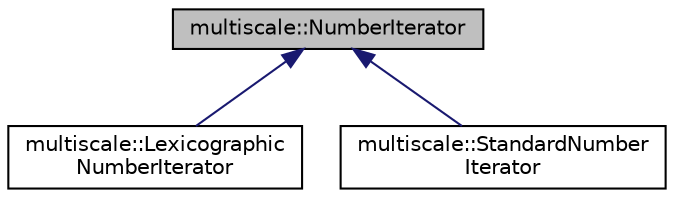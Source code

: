 digraph "multiscale::NumberIterator"
{
  edge [fontname="Helvetica",fontsize="10",labelfontname="Helvetica",labelfontsize="10"];
  node [fontname="Helvetica",fontsize="10",shape=record];
  Node1 [label="multiscale::NumberIterator",height=0.2,width=0.4,color="black", fillcolor="grey75", style="filled" fontcolor="black"];
  Node1 -> Node2 [dir="back",color="midnightblue",fontsize="10",style="solid",fontname="Helvetica"];
  Node2 [label="multiscale::Lexicographic\lNumberIterator",height=0.2,width=0.4,color="black", fillcolor="white", style="filled",URL="$classmultiscale_1_1LexicographicNumberIterator.html"];
  Node1 -> Node3 [dir="back",color="midnightblue",fontsize="10",style="solid",fontname="Helvetica"];
  Node3 [label="multiscale::StandardNumber\lIterator",height=0.2,width=0.4,color="black", fillcolor="white", style="filled",URL="$classmultiscale_1_1StandardNumberIterator.html"];
}
